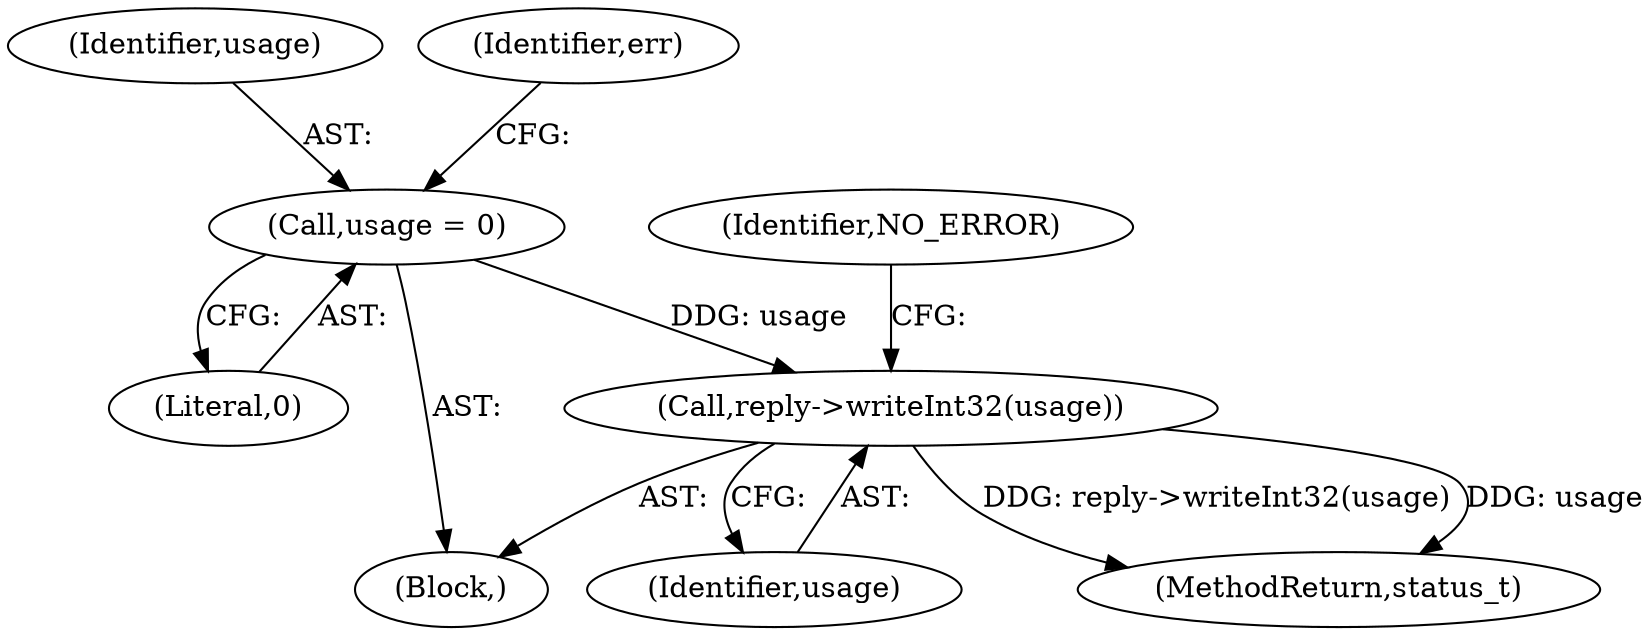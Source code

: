 digraph "0_Android_db829699d3293f254a7387894303451a91278986@API" {
"1000649" [label="(Call,reply->writeInt32(usage))"];
"1000636" [label="(Call,usage = 0)"];
"1001364" [label="(MethodReturn,status_t)"];
"1000637" [label="(Identifier,usage)"];
"1000641" [label="(Identifier,err)"];
"1000649" [label="(Call,reply->writeInt32(usage))"];
"1000636" [label="(Call,usage = 0)"];
"1000650" [label="(Identifier,usage)"];
"1000638" [label="(Literal,0)"];
"1000620" [label="(Block,)"];
"1000652" [label="(Identifier,NO_ERROR)"];
"1000649" -> "1000620"  [label="AST: "];
"1000649" -> "1000650"  [label="CFG: "];
"1000650" -> "1000649"  [label="AST: "];
"1000652" -> "1000649"  [label="CFG: "];
"1000649" -> "1001364"  [label="DDG: usage"];
"1000649" -> "1001364"  [label="DDG: reply->writeInt32(usage)"];
"1000636" -> "1000649"  [label="DDG: usage"];
"1000636" -> "1000620"  [label="AST: "];
"1000636" -> "1000638"  [label="CFG: "];
"1000637" -> "1000636"  [label="AST: "];
"1000638" -> "1000636"  [label="AST: "];
"1000641" -> "1000636"  [label="CFG: "];
}
